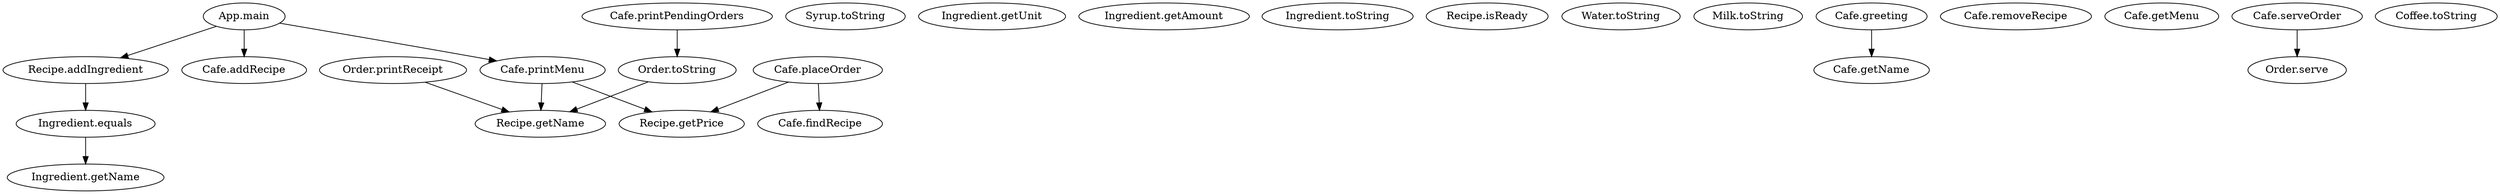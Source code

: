 digraph Cafe {
"App.main" [label="App.main"];
"Recipe.addIngredient" [label="Recipe.addIngredient"];
"Cafe.addRecipe" [label="Cafe.addRecipe"];
"Cafe.printMenu" [label="Cafe.printMenu"];
"Syrup.toString" [label="Syrup.toString"];
"Ingredient.getName" [label="Ingredient.getName"];
"Ingredient.getUnit" [label="Ingredient.getUnit"];
"Ingredient.getAmount" [label="Ingredient.getAmount"];
"Ingredient.toString" [label="Ingredient.toString"];
"Ingredient.equals" [label="Ingredient.equals"];
"Recipe.getName" [label="Recipe.getName"];
"Recipe.getPrice" [label="Recipe.getPrice"];
"Recipe.isReady" [label="Recipe.isReady"];
"Water.toString" [label="Water.toString"];
"Milk.toString" [label="Milk.toString"];
"Cafe.greeting" [label="Cafe.greeting"];
"Cafe.getName" [label="Cafe.getName"];
"Cafe.removeRecipe" [label="Cafe.removeRecipe"];
"Cafe.getMenu" [label="Cafe.getMenu"];
"Cafe.printPendingOrders" [label="Cafe.printPendingOrders"];
"Order.toString" [label="Order.toString"];
"Cafe.placeOrder" [label="Cafe.placeOrder"];
"Cafe.findRecipe" [label="Cafe.findRecipe"];
"Cafe.serveOrder" [label="Cafe.serveOrder"];
"Order.serve" [label="Order.serve"];
"Coffee.toString" [label="Coffee.toString"];
"Order.printReceipt" [label="Order.printReceipt"];
"App.main" -> "Recipe.addIngredient";
"App.main" -> "Cafe.addRecipe";
"App.main" -> "Cafe.printMenu";
"Recipe.addIngredient" -> "Ingredient.equals";
"Cafe.printMenu" -> "Recipe.getName";
"Cafe.printMenu" -> "Recipe.getPrice";
"Ingredient.equals" -> "Ingredient.getName";
"Cafe.greeting" -> "Cafe.getName";
"Cafe.printPendingOrders" -> "Order.toString";
"Order.toString" -> "Recipe.getName";
"Cafe.placeOrder" -> "Cafe.findRecipe";
"Cafe.placeOrder" -> "Recipe.getPrice";
"Cafe.serveOrder" -> "Order.serve";
"Order.printReceipt" -> "Recipe.getName";
}
